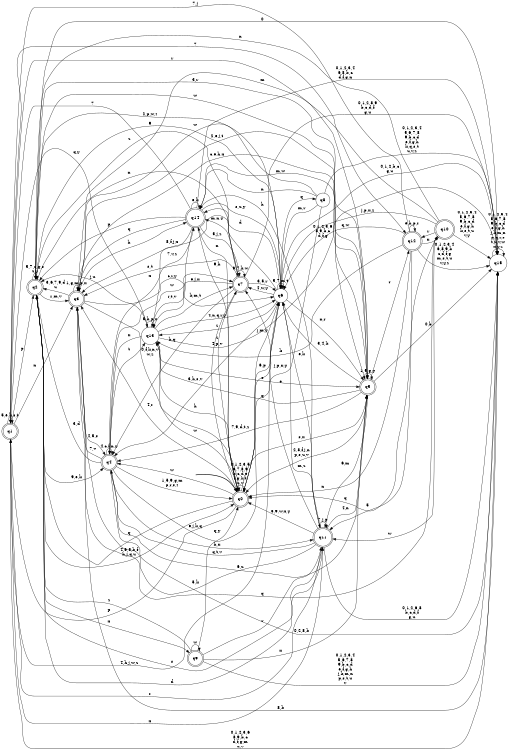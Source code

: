 digraph BlueStar {
__start0 [style = invis, shape = none, label = "", width = 0, height = 0];

rankdir=LR;
size="8,5";

s0 [style="rounded,filled", color="black", fillcolor="white" shape="doublecircle", label="q0"];
s1 [style="rounded,filled", color="black", fillcolor="white" shape="doublecircle", label="q1"];
s2 [style="rounded,filled", color="black", fillcolor="white" shape="doublecircle", label="q2"];
s3 [style="rounded,filled", color="black", fillcolor="white" shape="doublecircle", label="q3"];
s4 [style="rounded,filled", color="black", fillcolor="white" shape="doublecircle", label="q4"];
s5 [style="rounded,filled", color="black", fillcolor="white" shape="doublecircle", label="q5"];
s6 [style="filled", color="black", fillcolor="white" shape="circle", label="q6"];
s7 [style="rounded,filled", color="black", fillcolor="white" shape="doublecircle", label="q7"];
s8 [style="filled", color="black", fillcolor="white" shape="circle", label="q8"];
s9 [style="rounded,filled", color="black", fillcolor="white" shape="doublecircle", label="q9"];
s10 [style="rounded,filled", color="black", fillcolor="white" shape="doublecircle", label="q10"];
s11 [style="rounded,filled", color="black", fillcolor="white" shape="doublecircle", label="q11"];
s12 [style="rounded,filled", color="black", fillcolor="white" shape="doublecircle", label="q12"];
s13 [style="filled", color="black", fillcolor="white" shape="circle", label="q13"];
s14 [style="rounded,filled", color="black", fillcolor="white" shape="doublecircle", label="q14"];
s15 [style="filled", color="black", fillcolor="white" shape="circle", label="q15"];
subgraph cluster_main { 
	graph [pad=".75", ranksep="0.15", nodesep="0.15"];
	 style=invis; 
	__start0 -> s0 [penwidth=2];
}
s0 -> s0 [label="0,1,2,3,5\n6,7,8,9\nb,c,d,e\nf,g,k,t\nu,v"];
s0 -> s1 [label="p"];
s0 -> s2 [label="q"];
s0 -> s3 [label="4,r"];
s0 -> s4 [label="w"];
s0 -> s5 [label="s,x"];
s0 -> s6 [label="j,m,y"];
s0 -> s7 [label="z"];
s0 -> s13 [label="h"];
s0 -> s14 [label="n"];
s1 -> s1 [label="5,e,k,s,t"];
s1 -> s2 [label="p"];
s1 -> s3 [label="n"];
s1 -> s5 [label="r"];
s1 -> s6 [label="4,h,j,w,z"];
s1 -> s11 [label="x"];
s1 -> s12 [label="7"];
s1 -> s13 [label="q,y"];
s1 -> s15 [label="0,1,2,3,6\n8,9,b,c\nd,f,g,m\nu,v"];
s2 -> s0 [label="4,6,8,b,f\nh,j,q,u"];
s2 -> s2 [label="5,7,c,g,s\nt,y"];
s2 -> s3 [label="1,m,v"];
s2 -> s4 [label="9,e,k"];
s2 -> s5 [label="3,r"];
s2 -> s6 [label="2,p,w,z"];
s2 -> s7 [label="n"];
s2 -> s9 [label="x"];
s2 -> s11 [label="d"];
s2 -> s15 [label="0"];
s3 -> s0 [label="0,f,k,n,v\nw,z"];
s3 -> s2 [label="3,6,7,9,d\nu"];
s3 -> s3 [label="1,g,m,p,x"];
s3 -> s4 [label="4,5,s"];
s3 -> s5 [label="2,e,j,t"];
s3 -> s6 [label="c,r,y"];
s3 -> s10 [label="q"];
s3 -> s14 [label="h"];
s3 -> s15 [label="8,b"];
s4 -> s0 [label="1,5,9,g,m\np,r,s,z"];
s4 -> s2 [label="3,d"];
s4 -> s3 [label="7,v"];
s4 -> s4 [label="4,c,f,n,y"];
s4 -> s5 [label="6,u"];
s4 -> s6 [label="e,j,k,q"];
s4 -> s7 [label="w"];
s4 -> s11 [label="h,x"];
s4 -> s13 [label="t"];
s4 -> s15 [label="0,2,8,b"];
s5 -> s0 [label="2,8,f,j,n\np,s,u,v"];
s5 -> s2 [label="w"];
s5 -> s3 [label="c,e,h,x"];
s5 -> s4 [label="7,9,d,t,z"];
s5 -> s5 [label="1,5,g,y"];
s5 -> s6 [label="3,4,k"];
s5 -> s11 [label="6,m"];
s5 -> s12 [label="r"];
s5 -> s13 [label="q"];
s5 -> s15 [label="0,b"];
s6 -> s0 [label="6,p"];
s6 -> s2 [label="9"];
s6 -> s3 [label="8,f,j,x"];
s6 -> s4 [label="3,h,s,v"];
s6 -> s5 [label="n,r"];
s6 -> s6 [label="5,7,m,t"];
s6 -> s7 [label="4,w,y"];
s6 -> s8 [label="q"];
s6 -> s11 [label="e,k"];
s6 -> s13 [label="z"];
s6 -> s14 [label="d"];
s6 -> s15 [label="0,1,2,b,c\ng,u"];
s7 -> s0 [label="4,p,v"];
s7 -> s2 [label="z"];
s7 -> s3 [label="s,t"];
s7 -> s4 [label="h,q"];
s7 -> s6 [label="3,5,r"];
s7 -> s7 [label="6,7,k,w"];
s7 -> s13 [label="e,j,x"];
s7 -> s14 [label="m,n,y"];
s7 -> s15 [label="0,1,2,8,9\nb,c,d,f\ng,u"];
s8 -> s0 [label="j,p,x,y"];
s8 -> s3 [label="w"];
s8 -> s6 [label="m,r"];
s8 -> s14 [label="n"];
s8 -> s15 [label="0,1,2,3,4\n5,6,7,8\n9,b,c,d\ne,f,g,h\nk,q,s,t\nu,v,z"];
s9 -> s0 [label="q,y"];
s9 -> s2 [label="z"];
s9 -> s5 [label="x"];
s9 -> s9 [label="w"];
s9 -> s11 [label="r"];
s9 -> s15 [label="0,1,2,3,4\n5,6,7,8\n9,b,c,d\ne,f,g,h\nj,k,m,n\np,s,t,u\nv"];
s10 -> s0 [label="q"];
s10 -> s2 [label="n"];
s10 -> s3 [label="m"];
s10 -> s6 [label="j,p,x,z"];
s10 -> s11 [label="w"];
s10 -> s12 [label="r"];
s10 -> s15 [label="0,1,2,3,4\n5,6,7,8\n9,b,c,d\ne,f,g,h\nk,s,t,u\nv,y"];
s11 -> s0 [label="3,9,w,x,y"];
s11 -> s1 [label="r"];
s11 -> s2 [label="s"];
s11 -> s3 [label="5,k"];
s11 -> s4 [label="q,t,v"];
s11 -> s5 [label="4,n"];
s11 -> s6 [label="m,z"];
s11 -> s7 [label="e"];
s11 -> s11 [label="7,j,p"];
s11 -> s14 [label="h"];
s11 -> s15 [label="0,1,2,6,8\nb,c,d,f\ng,u"];
s12 -> s0 [label="n"];
s12 -> s1 [label="7,j"];
s12 -> s6 [label="q,w"];
s12 -> s10 [label="x"];
s12 -> s11 [label="5"];
s12 -> s12 [label="e,h,p,r"];
s12 -> s13 [label="k"];
s12 -> s15 [label="0,1,2,3,4\n6,8,9,b\nc,d,f,g\nm,s,t,u\nv,y,z"];
s13 -> s0 [label="w"];
s13 -> s2 [label="j,u"];
s13 -> s4 [label="x"];
s13 -> s5 [label="e"];
s13 -> s6 [label="4,n,q,r,y"];
s13 -> s7 [label="k,m,t"];
s13 -> s13 [label="5,h,p,s"];
s13 -> s14 [label="7,v,z"];
s13 -> s15 [label="0,1,2,3,6\n8,9,b,c\nd,f,g"];
s14 -> s0 [label="9,h"];
s14 -> s1 [label="7"];
s14 -> s2 [label="p"];
s14 -> s3 [label="q"];
s14 -> s4 [label="x"];
s14 -> s5 [label="m,w"];
s14 -> s6 [label="s,u,y"];
s14 -> s7 [label="5,j,z"];
s14 -> s13 [label="r,t,v"];
s14 -> s14 [label="e,k"];
s14 -> s15 [label="0,1,2,3,4\n6,8,b,c\nd,f,g,n"];
s15 -> s15 [label="0,1,2,3,4\n5,6,7,8\n9,b,c,d\ne,f,g,h\nj,k,m,n\np,q,r,s\nt,u,v,w\nx,y,z"];

}